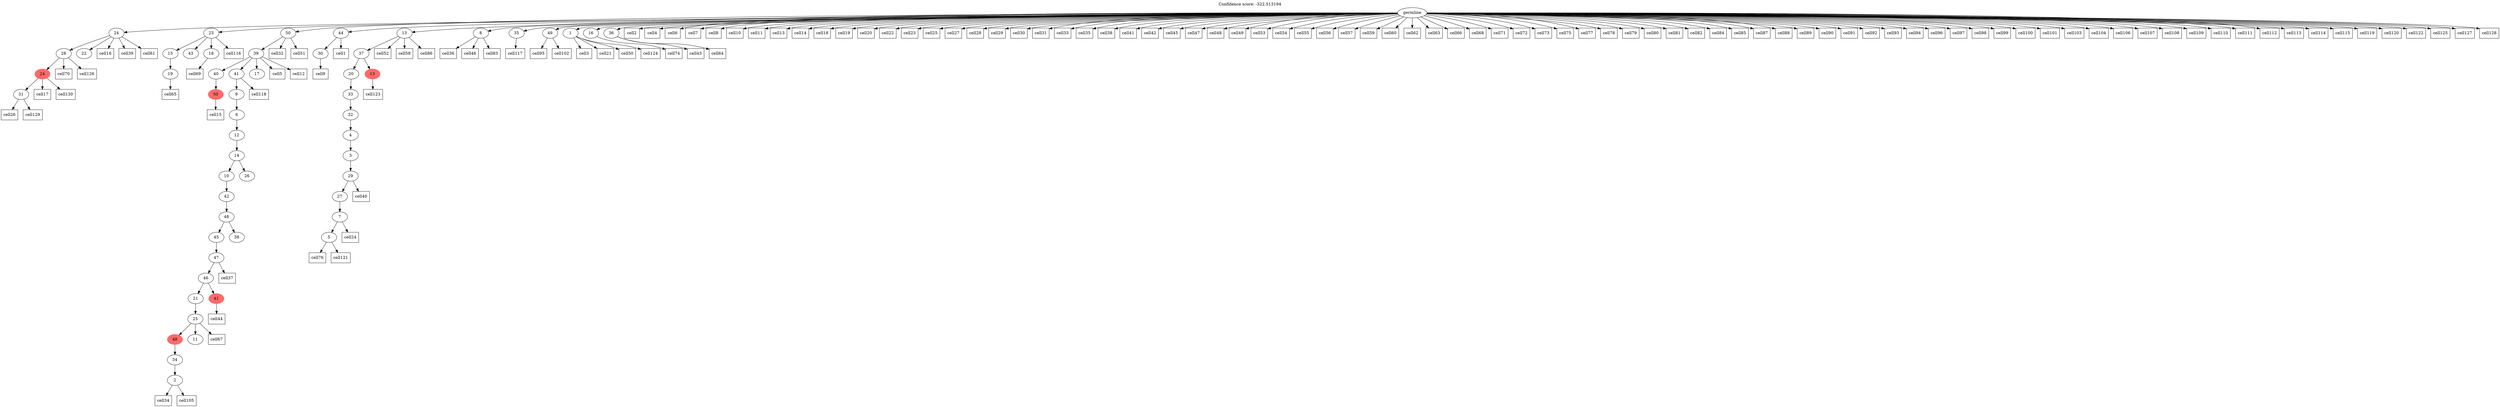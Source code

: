 digraph g {
	"51" -> "52";
	"52" [label="31"];
	"50" -> "51";
	"51" [color=indianred1, style=filled, label="24"];
	"49" -> "50";
	"50" [label="28"];
	"49" -> "53";
	"53" [label="22"];
	"45" -> "46";
	"46" [label="19"];
	"44" -> "45";
	"45" [label="15"];
	"44" -> "47";
	"47" [label="43"];
	"44" -> "48";
	"48" [label="18"];
	"41" -> "42";
	"42" [color=indianred1, style=filled, label="50"];
	"35" -> "36";
	"36" [label="2"];
	"34" -> "35";
	"35" [label="34"];
	"33" -> "34";
	"34" [color=indianred1, style=filled, label="48"];
	"33" -> "37";
	"37" [label="11"];
	"32" -> "33";
	"33" [label="25"];
	"31" -> "32";
	"32" [label="21"];
	"31" -> "38";
	"38" [color=indianred1, style=filled, label="41"];
	"30" -> "31";
	"31" [label="46"];
	"29" -> "30";
	"30" [label="47"];
	"28" -> "29";
	"29" [label="45"];
	"28" -> "39";
	"39" [label="38"];
	"27" -> "28";
	"28" [label="48"];
	"26" -> "27";
	"27" [label="42"];
	"25" -> "26";
	"26" [label="10"];
	"25" -> "40";
	"40" [label="26"];
	"24" -> "25";
	"25" [label="14"];
	"23" -> "24";
	"24" [label="12"];
	"22" -> "23";
	"23" [label="6"];
	"21" -> "22";
	"22" [label="9"];
	"20" -> "21";
	"21" [label="41"];
	"20" -> "41";
	"41" [label="40"];
	"20" -> "43";
	"43" [label="17"];
	"19" -> "20";
	"20" [label="39"];
	"14" -> "15";
	"15" [label="30"];
	"10" -> "11";
	"11" [label="5"];
	"9" -> "10";
	"10" [label="7"];
	"8" -> "9";
	"9" [label="27"];
	"7" -> "8";
	"8" [label="29"];
	"6" -> "7";
	"7" [label="3"];
	"5" -> "6";
	"6" [label="4"];
	"4" -> "5";
	"5" [label="32"];
	"3" -> "4";
	"4" [label="33"];
	"2" -> "3";
	"3" [label="20"];
	"2" -> "12";
	"12" [color=indianred1, style=filled, label="13"];
	"1" -> "2";
	"2" [label="37"];
	"0" -> "1";
	"1" [label="13"];
	"0" -> "13";
	"13" [label="8"];
	"0" -> "14";
	"14" [label="44"];
	"0" -> "16";
	"16" [label="35"];
	"0" -> "17";
	"17" [label="49"];
	"0" -> "18";
	"18" [label="1"];
	"0" -> "19";
	"19" [label="50"];
	"0" -> "44";
	"44" [label="23"];
	"0" -> "49";
	"49" [label="24"];
	"0" -> "54";
	"54" [label="16"];
	"0" -> "55";
	"55" [label="36"];
	"0" [label="germline"];
	"14" -> "cell1";
	"cell1" [shape=box];
	"0" -> "cell2";
	"cell2" [shape=box];
	"18" -> "cell3";
	"cell3" [shape=box];
	"0" -> "cell4";
	"cell4" [shape=box];
	"20" -> "cell5";
	"cell5" [shape=box];
	"0" -> "cell6";
	"cell6" [shape=box];
	"0" -> "cell7";
	"cell7" [shape=box];
	"0" -> "cell8";
	"cell8" [shape=box];
	"15" -> "cell9";
	"cell9" [shape=box];
	"0" -> "cell10";
	"cell10" [shape=box];
	"0" -> "cell11";
	"cell11" [shape=box];
	"20" -> "cell12";
	"cell12" [shape=box];
	"0" -> "cell13";
	"cell13" [shape=box];
	"0" -> "cell14";
	"cell14" [shape=box];
	"42" -> "cell15";
	"cell15" [shape=box];
	"49" -> "cell16";
	"cell16" [shape=box];
	"51" -> "cell17";
	"cell17" [shape=box];
	"0" -> "cell18";
	"cell18" [shape=box];
	"0" -> "cell19";
	"cell19" [shape=box];
	"0" -> "cell20";
	"cell20" [shape=box];
	"18" -> "cell21";
	"cell21" [shape=box];
	"0" -> "cell22";
	"cell22" [shape=box];
	"0" -> "cell23";
	"cell23" [shape=box];
	"10" -> "cell24";
	"cell24" [shape=box];
	"0" -> "cell25";
	"cell25" [shape=box];
	"52" -> "cell26";
	"cell26" [shape=box];
	"0" -> "cell27";
	"cell27" [shape=box];
	"0" -> "cell28";
	"cell28" [shape=box];
	"0" -> "cell29";
	"cell29" [shape=box];
	"0" -> "cell30";
	"cell30" [shape=box];
	"0" -> "cell31";
	"cell31" [shape=box];
	"19" -> "cell32";
	"cell32" [shape=box];
	"0" -> "cell33";
	"cell33" [shape=box];
	"36" -> "cell34";
	"cell34" [shape=box];
	"0" -> "cell35";
	"cell35" [shape=box];
	"13" -> "cell36";
	"cell36" [shape=box];
	"30" -> "cell37";
	"cell37" [shape=box];
	"0" -> "cell38";
	"cell38" [shape=box];
	"49" -> "cell39";
	"cell39" [shape=box];
	"8" -> "cell40";
	"cell40" [shape=box];
	"0" -> "cell41";
	"cell41" [shape=box];
	"0" -> "cell42";
	"cell42" [shape=box];
	"55" -> "cell43";
	"cell43" [shape=box];
	"38" -> "cell44";
	"cell44" [shape=box];
	"0" -> "cell45";
	"cell45" [shape=box];
	"13" -> "cell46";
	"cell46" [shape=box];
	"0" -> "cell47";
	"cell47" [shape=box];
	"0" -> "cell48";
	"cell48" [shape=box];
	"0" -> "cell49";
	"cell49" [shape=box];
	"18" -> "cell50";
	"cell50" [shape=box];
	"19" -> "cell51";
	"cell51" [shape=box];
	"1" -> "cell52";
	"cell52" [shape=box];
	"0" -> "cell53";
	"cell53" [shape=box];
	"0" -> "cell54";
	"cell54" [shape=box];
	"0" -> "cell55";
	"cell55" [shape=box];
	"0" -> "cell56";
	"cell56" [shape=box];
	"0" -> "cell57";
	"cell57" [shape=box];
	"1" -> "cell58";
	"cell58" [shape=box];
	"0" -> "cell59";
	"cell59" [shape=box];
	"0" -> "cell60";
	"cell60" [shape=box];
	"49" -> "cell61";
	"cell61" [shape=box];
	"0" -> "cell62";
	"cell62" [shape=box];
	"0" -> "cell63";
	"cell63" [shape=box];
	"55" -> "cell64";
	"cell64" [shape=box];
	"46" -> "cell65";
	"cell65" [shape=box];
	"0" -> "cell66";
	"cell66" [shape=box];
	"33" -> "cell67";
	"cell67" [shape=box];
	"0" -> "cell68";
	"cell68" [shape=box];
	"48" -> "cell69";
	"cell69" [shape=box];
	"50" -> "cell70";
	"cell70" [shape=box];
	"0" -> "cell71";
	"cell71" [shape=box];
	"0" -> "cell72";
	"cell72" [shape=box];
	"0" -> "cell73";
	"cell73" [shape=box];
	"54" -> "cell74";
	"cell74" [shape=box];
	"0" -> "cell75";
	"cell75" [shape=box];
	"11" -> "cell76";
	"cell76" [shape=box];
	"0" -> "cell77";
	"cell77" [shape=box];
	"0" -> "cell78";
	"cell78" [shape=box];
	"0" -> "cell79";
	"cell79" [shape=box];
	"0" -> "cell80";
	"cell80" [shape=box];
	"0" -> "cell81";
	"cell81" [shape=box];
	"0" -> "cell82";
	"cell82" [shape=box];
	"13" -> "cell83";
	"cell83" [shape=box];
	"0" -> "cell84";
	"cell84" [shape=box];
	"0" -> "cell85";
	"cell85" [shape=box];
	"1" -> "cell86";
	"cell86" [shape=box];
	"0" -> "cell87";
	"cell87" [shape=box];
	"0" -> "cell88";
	"cell88" [shape=box];
	"0" -> "cell89";
	"cell89" [shape=box];
	"0" -> "cell90";
	"cell90" [shape=box];
	"0" -> "cell91";
	"cell91" [shape=box];
	"0" -> "cell92";
	"cell92" [shape=box];
	"0" -> "cell93";
	"cell93" [shape=box];
	"0" -> "cell94";
	"cell94" [shape=box];
	"17" -> "cell95";
	"cell95" [shape=box];
	"0" -> "cell96";
	"cell96" [shape=box];
	"0" -> "cell97";
	"cell97" [shape=box];
	"0" -> "cell98";
	"cell98" [shape=box];
	"0" -> "cell99";
	"cell99" [shape=box];
	"0" -> "cell100";
	"cell100" [shape=box];
	"0" -> "cell101";
	"cell101" [shape=box];
	"17" -> "cell102";
	"cell102" [shape=box];
	"0" -> "cell103";
	"cell103" [shape=box];
	"0" -> "cell104";
	"cell104" [shape=box];
	"36" -> "cell105";
	"cell105" [shape=box];
	"0" -> "cell106";
	"cell106" [shape=box];
	"0" -> "cell107";
	"cell107" [shape=box];
	"0" -> "cell108";
	"cell108" [shape=box];
	"0" -> "cell109";
	"cell109" [shape=box];
	"0" -> "cell110";
	"cell110" [shape=box];
	"0" -> "cell111";
	"cell111" [shape=box];
	"0" -> "cell112";
	"cell112" [shape=box];
	"0" -> "cell113";
	"cell113" [shape=box];
	"0" -> "cell114";
	"cell114" [shape=box];
	"0" -> "cell115";
	"cell115" [shape=box];
	"44" -> "cell116";
	"cell116" [shape=box];
	"16" -> "cell117";
	"cell117" [shape=box];
	"21" -> "cell118";
	"cell118" [shape=box];
	"0" -> "cell119";
	"cell119" [shape=box];
	"0" -> "cell120";
	"cell120" [shape=box];
	"11" -> "cell121";
	"cell121" [shape=box];
	"0" -> "cell122";
	"cell122" [shape=box];
	"12" -> "cell123";
	"cell123" [shape=box];
	"18" -> "cell124";
	"cell124" [shape=box];
	"0" -> "cell125";
	"cell125" [shape=box];
	"50" -> "cell126";
	"cell126" [shape=box];
	"0" -> "cell127";
	"cell127" [shape=box];
	"0" -> "cell128";
	"cell128" [shape=box];
	"52" -> "cell129";
	"cell129" [shape=box];
	"51" -> "cell130";
	"cell130" [shape=box];
	labelloc="t";
	label="Confidence score: -322.513194";
}
